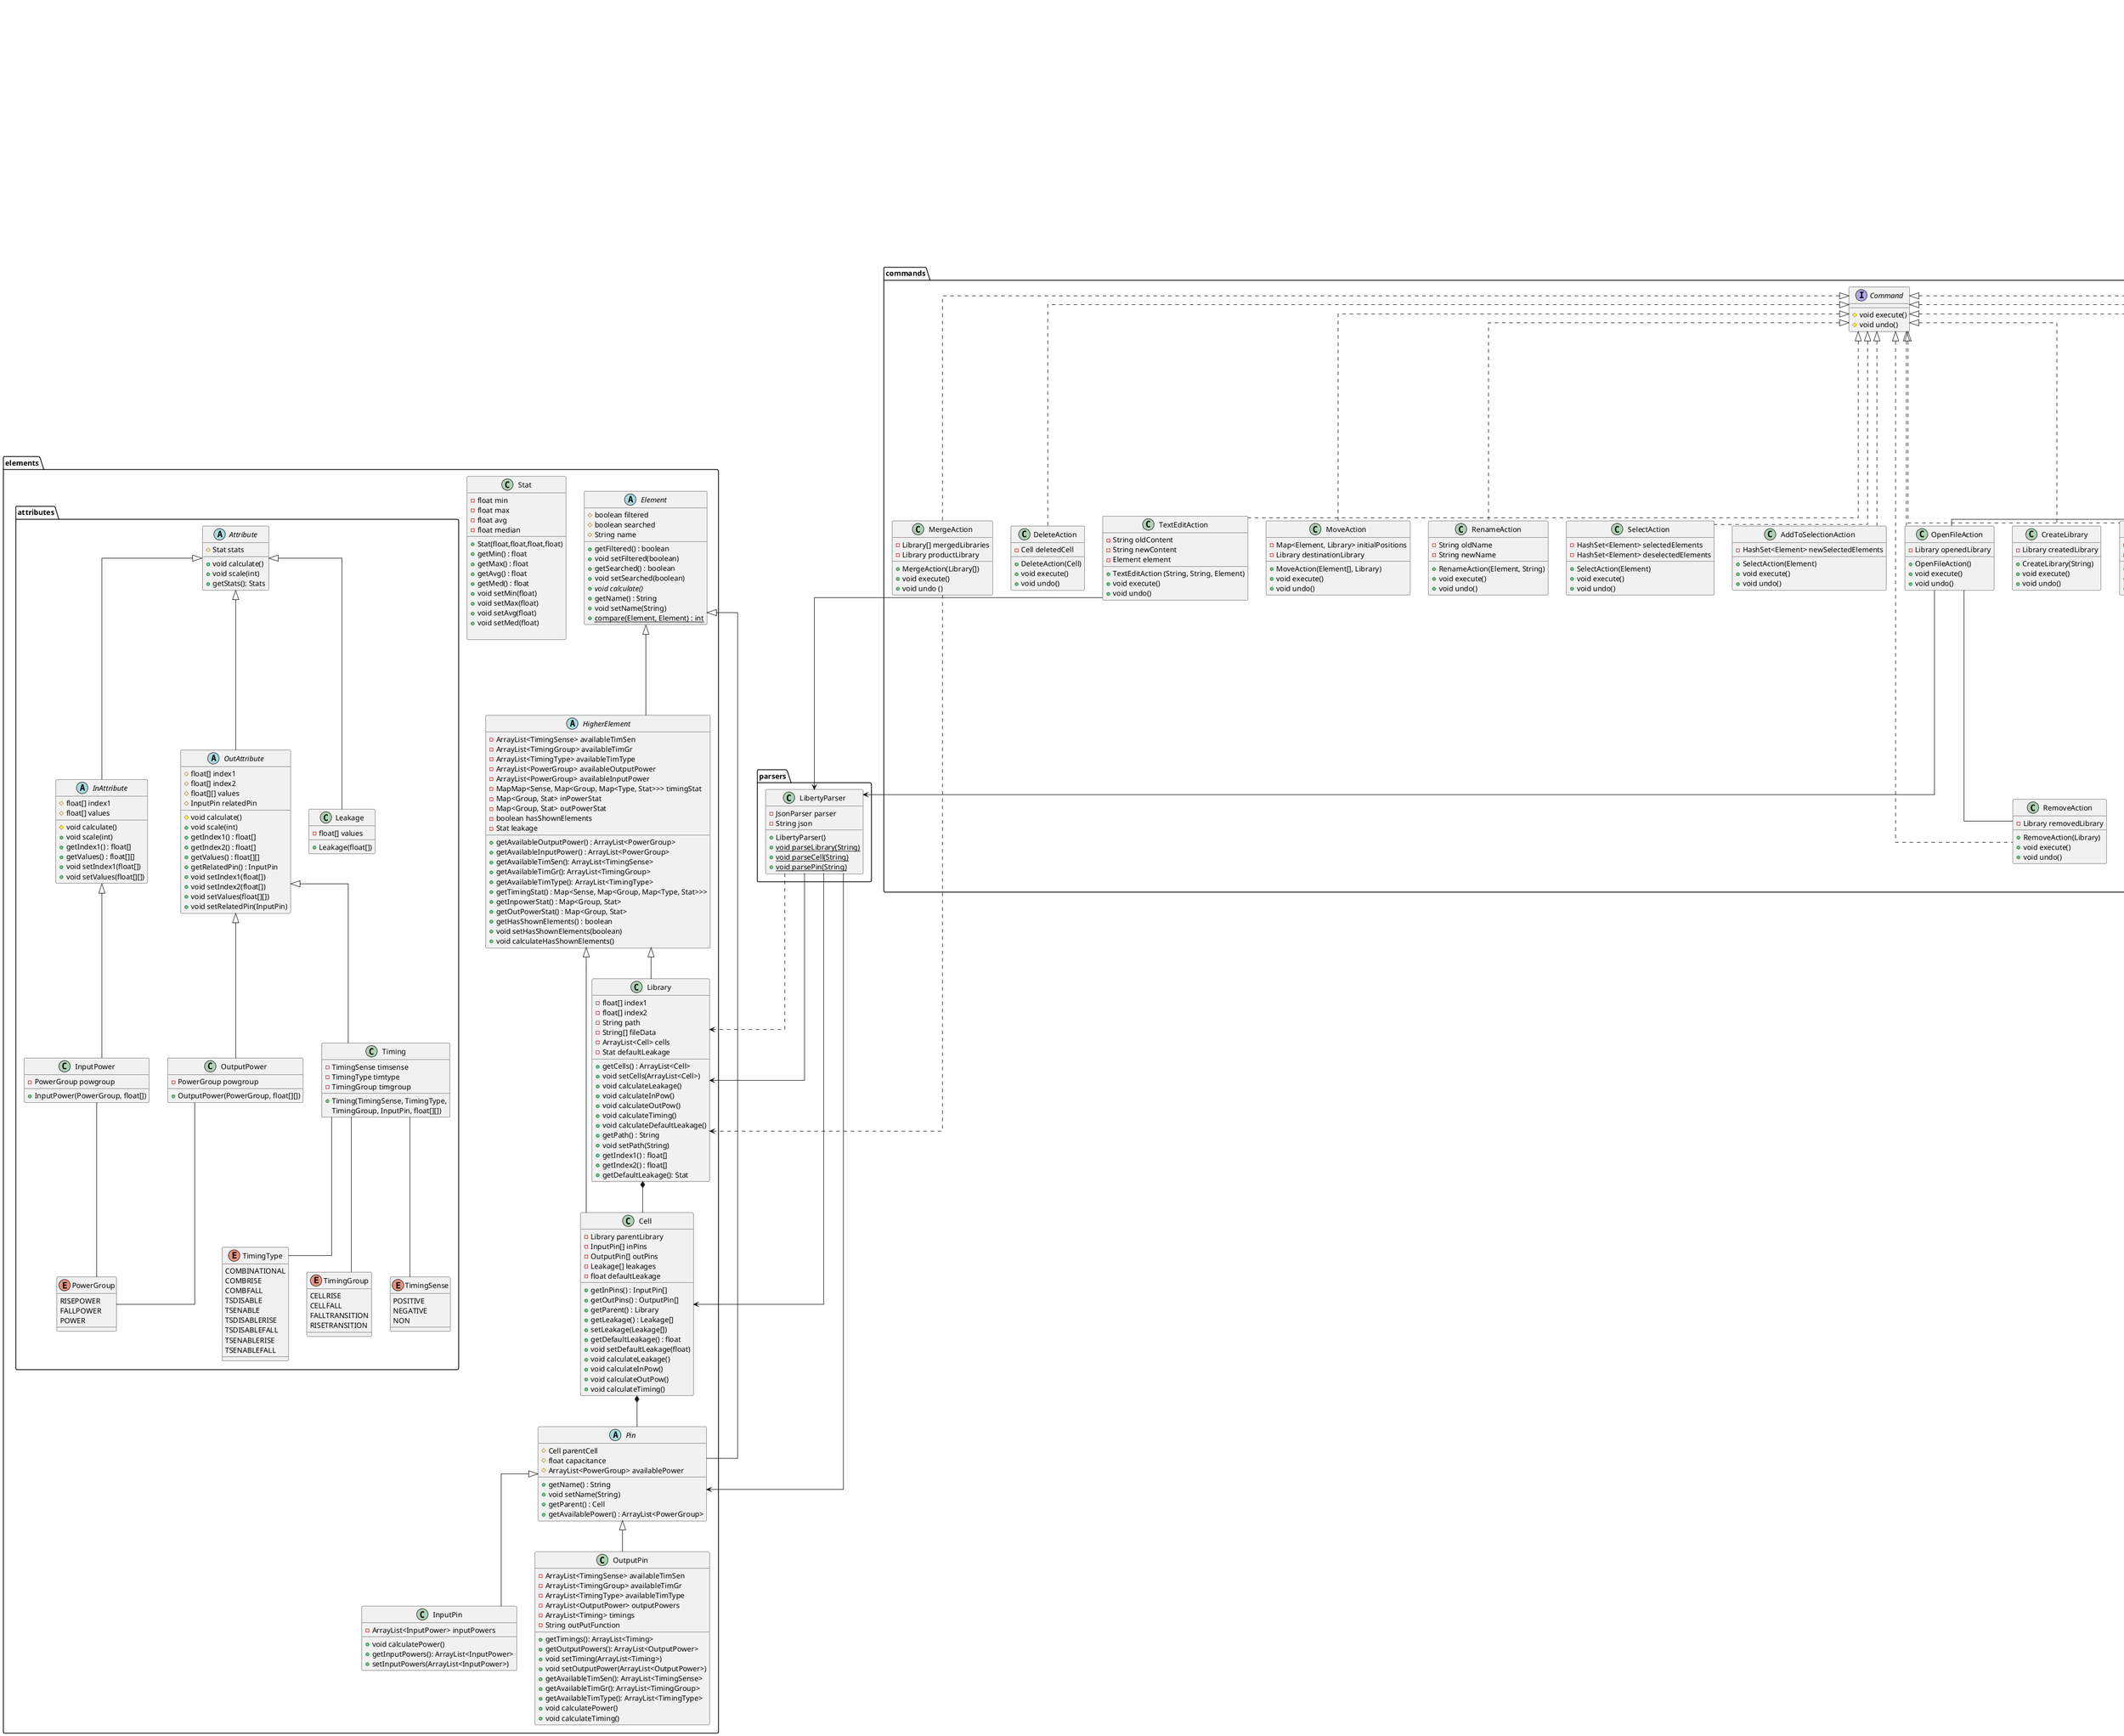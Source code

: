 @startuml Hallo
skinparam linetype ortho
!startsub DIAGRAM

/' package panelData{
    enum ElementType {
        LIBRARY
        CELL
        INPIN
        OUTPIN
    }
    enum AttributeType{
        OUTPOWER
        INPOWER
        DEFLEAKAGE
        LEAKAGE
        TIMING
        AREA
        CAPACITANCE
    }
    abstract class Panel{
        ElementType elementType
        String panelName
    }
    class TextEditor extends Panel{
        - Element element
        - String Content
        - String greyedBeforeContent
        - String greyedAfterContent
        __
        + search(String) : int
        + switchToElementView()
        + updateData()
    }
    interface GraphicImp{
        AttributeType attribute
        PowerGroup powgroup
        TimingGroup timgroup
        TimingType timtype
        TimingSense timsense
        Mode mode
        __
        {abstract} getData()
    }
    interface CompareView{
        __
        {abstract} void selectElement(Element)
        {abstract} void deselectElement(Element)
    }
    class CompareLibraryView extends Panel implements GraphicImp, CompareView{
        Element[] openedLibraries
        Library[] selectedLibraries
        __
        + void getData()
        + void selectElement(Element)
        + void deselectElement(Element)
    }
    class CompareCellPinView extends Panel implements GraphicImp, CompareView{
        Cell[] openedCells
        Element[] selectedElements
        __
        + void getData()
        + void selectElement(Element)
        + void deselectElement(Element)
    }
    class ElementView extends Panel implements GraphicImp{
        Element element
        __
        + void switchToTextEditor()
        + getData()
    }
}'/

package elements{
    class Stat {
        -float min 
        -float max
        -float avg
        -float median
        __
        + Stat(float,float,float,float)
        + getMin() : float
        + getMax() : float
        + getAvg() : float
        + getMed() : float
        + void setMin(float)
        + void setMax(float)
        + void setAvg(float)
        + void setMed(float)

    }
    package attributes {
        abstract class Attribute{ 
            # Stat stats
            __
            + void calculate()
            + void scale(int)
            + getStats(): Stats
        }
        abstract class InAttribute extends Attribute{ 
            # float[] index1
            # float[] values
            __
            # void calculate()
            + void scale(int)
            + getIndex1() : float[]
            + getValues() : float[][]
            + void setIndex1(float[])
            + void setValues(float[][])
        }
        abstract class OutAttribute extends Attribute{ 
            # float[] index1 
            # float[] index2
            # float[][] values
            # InputPin relatedPin
            __
            # void calculate()
            + void scale(int)
            + getIndex1() : float[]
            + getIndex2() : float[]
            + getValues() : float[][]
            + getRelatedPin() : InputPin
            + void setIndex1(float[])
            + void setIndex2(float[])
            + void setValues(float[][])
            + void setRelatedPin(InputPin)
        }
        enum TimingSense {
        POSITIVE
        NEGATIVE
        NON
        }
        enum TimingType {
        COMBINATIONAL
        COMBRISE
        COMBFALL
        TSDISABLE
        TSENABLE
        TSDISABLERISE
        TSDISABLEFALL
        TSENABLERISE
        TSENABLEFALL
        }
        enum TimingGroup {
        CELLRISE
        CELLFALL
        FALLTRANSITION
        RISETRANSITION
        }
        enum PowerGroup {
        RISEPOWER
        FALLPOWER
        POWER
        }
        class Timing extends OutAttribute {
            -TimingSense timsense
            -TimingType timtype
            -TimingGroup timgroup
            __
            + Timing(TimingSense, TimingType,
            TimingGroup, InputPin, float[][])
        }
        class InputPower extends InAttribute {
            -PowerGroup powgroup
            __
            + InputPower(PowerGroup, float[])
        }
        class OutputPower extends OutAttribute {
            -PowerGroup powgroup 
            __
            + OutputPower(PowerGroup, float[][])
        }
        class Leakage extends Attribute {
            - float[] values
            __
            + Leakage(float[])
        }
    }
    abstract class Element{
        # boolean filtered
        # boolean searched
        # String name
        __
        + getFiltered() : boolean
        + void setFiltered(boolean)
        + getSearched() : boolean
        + void setSearched(boolean)
        + {abstract} void calculate()
        + getName() : String
        + void setName(String)
        + {static} compare(Element, Element) : int
    }
    abstract class HigherElement extends Element{
        - ArrayList<TimingSense> availableTimSen
        - ArrayList<TimingGroup> availableTimGr
        - ArrayList<TimingType> availableTimType
        - ArrayList<PowerGroup> availableOutputPower
        - ArrayList<PowerGroup> availableInputPower
        - MapMap<Sense, Map<Group, Map<Type, Stat>>> timingStat
        - Map<Group, Stat> inPowerStat
        - Map<Group, Stat> outPowerStat
        - boolean hasShownElements
        - Stat leakage
        __
        + getAvailableOutputPower() : ArrayList<PowerGroup>
        + getAvailableInputPower() : ArrayList<PowerGroup>
        + getAvailableTimSen(): ArrayList<TimingSense>
        + getAvailableTimGr(): ArrayList<TimingGroup>
        + getAvailableTimType(): ArrayList<TimingType>
        + getTimingStat() : Map<Sense, Map<Group, Map<Type, Stat>>>
        + getInpowerStat() : Map<Group, Stat>
        + getOutPowerStat() : Map<Group, Stat>
        + getHasShownElements() : boolean
        + void setHasShownElements(boolean)
        + void calculateHasShownElements()
    }
    class Library extends HigherElement{
        - float[] index1
        - float[] index2
        - String path
        - String[] fileData
        - ArrayList<Cell> cells
        - Stat defaultLeakage
        __
        + getCells() : ArrayList<Cell>
        + void setCells(ArrayList<Cell>)
        + void calculateLeakage()
        + void calculateInPow()
        + void calculateOutPow()
        + void calculateTiming()
        + void calculateDefaultLeakage()
        + getPath() : String
        + void setPath(String)
        + getIndex1() : float[]
        + getIndex2() : float[]
        + getDefaultLeakage(): Stat
    }
    class Cell extends HigherElement{
        - Library parentLibrary
        - InputPin[] inPins
        - OutputPin[] outPins
        - Leakage[] leakages
        - float defaultLeakage
        __
        + getInPins() : InputPin[]
        + getOutPins() : OutputPin[]
        + getParent() : Library
        + getLeakage() : Leakage[]
        + setLeakage(Leakage[])
        + getDefaultLeakage() : float
        + void setDefaultLeakage(float)
        + void calculateLeakage()
        + void calculateInPow()
        + void calculateOutPow()
        + void calculateTiming()
    }
    abstract class Pin extends Element{
        # Cell parentCell
        # float capacitance
        # ArrayList<PowerGroup> availablePower
        __
        + getName() : String
        + void setName(String)
        + getParent() : Cell
        + getAvailablePower() : ArrayList<PowerGroup>
    }
    class InputPin{
        - ArrayList<InputPower> inputPowers
        __
        + void calculatePower()
        + getInputPowers(): ArrayList<InputPower>
        + setInputPowers(ArrayList<InputPower>)
    }
    class OutputPin{
        - ArrayList<TimingSense> availableTimSen
        - ArrayList<TimingGroup> availableTimGr
        - ArrayList<TimingType> availableTimType
        - ArrayList<OutputPower> outputPowers
        - ArrayList<Timing> timings
        - String outPutFunction
        __
        + getTimings(): ArrayList<Timing>
        + getOutputPowers(): ArrayList<OutputPower>
        + void setTiming(ArrayList<Timing>)
        + void setOutputPower(ArrayList<OutputPower>)
        + getAvailableTimSen(): ArrayList<TimingSense>
        + getAvailableTimGr(): ArrayList<TimingGroup>
        + getAvailableTimType(): ArrayList<TimingType>
        + void calculatePower()
        + void calculateTiming()
    }
}


package exceptions{
    interface Exception
    class InvalidComparisonException
    class InvalidFileFormatException
    class ExceedingFileSizeException
    class TooManySelectedException
    class TooManyPanelsOpenedException
    class InvalidArgumentException
    class InvalidNameException
}
package commands{
    interface Command{
        __
        # void execute()
        # void undo()
    }
    class ActionHistory{
        - Command[] actions
        - Command[] undoneActions
        - int undoNumber
        __
        + void setUndoNumber(int)
        - void resetUndoneActions()
        + void addAction(Command)
        + void resetActions()
        + getLatestActions() : Command
    }
    class CreateLibrary implements Command{
        - Library createdLibrary
        __
        + CreateLibrary(String)
        + void execute()
        + void undo()
    }
    class ScaleAction implements Command{
        - Attribute attribute
        - float scale
        __
        + ScaleAction(Attribute, float)
        + void execute()
        + void undo()
    }
    
    class RemoveFilterAction implements Command{
        - Filter removedFilter
        __
        + RemoveFilterAction(Filter)
        + execute()
        + undo()
    }
    class AddFilterAction implements Command{
        - Filter addedFilter
        __
        + AddFilterAction(Filter)
        + execute()
        + undo()
    }
    class TextEditAction implements Command{
        - String oldContent
        - String newContent
        - Element element
        __
        + TextEditAction (String, String, Element)
        + void execute()
        + void undo()
    }
    class UndoAction implements Command{
        __
        + UndoAction()
        + void execute()
        + coid undo()
    }
    class MergeAction implements Command{
        - Library[] mergedLibraries
        - Library productLibrary
        __
        + MergeAction(Library[])
        + void execute()
        + void undo ()
    }
    class DeleteAction implements Command{
        - Cell deletedCell
        __
        + DeleteAction(Cell)
        + void execute()
        + void undo()
    }
    class RemoveAction implements Command{
        - Library removedLibrary
        __
        + RemoveAction(Library)
        + void execute()
        + void undo()
    }
    class MoveAction implements Command{
        - Map<Element, Library> initialPositions
        - Library destinationLibrary
        __
        + MoveAction(Element[], Library)
        + void execute()
        + void undo()
    }
    class RenameAction implements Command{
        - String oldName
        - String newName
        __
        + RenameAction(Element, String)
        + void execute()
        + void undo()
    }
    class SelectAction implements Command{
        - HashSet<Element> selectedElements
        - HashSet<Element> deselectedElements
        __
        + SelectAction(Element)
        + void execute()
        + void undo()
    }
    class AddToSelectionAction implements Command{
        - HashSet<Element> newSelectedElements
        __
        + SelectAction(Element)
        + void execute()
        + void undo()
    }
    class OpenFileAction implements Command {
        - Library openedLibrary
        __
        + OpenFileAction()
        + void execute()
        + void undo()
    }
    OpenFileAction -- RemoveAction
    /'class SelectStatAction implements Command{
        __
        + SelectStatAction(String)
        + void execute()
        + void undo()
    }
    class SelectDropdownAction implements Command {
        + SelectDropdownAction(String)
        + void execute()
        + void undo()
    }
    class SelectCompareAction implements Command {
        + SelectCompareAction(Element)
        + void execute()
        + void undo()
    }
    '/
}


package parsers { 
    class LibertyParser {
    - JsonParser parser
    - String json
    __
    + LibertyParser()
    + {static} void parseLibrary(String)
    + {static} void parseCell(String)
    + {static} void parsePin(String)
    }
}
package compilers {
    interface Compiler{
    __
    + {Static} compile(Pin): String
    + {Static} compile(Cell): String
    + {Static} compile(Library): String
    }
    class CSVCompiler implements Compiler{
    __
    + CSVCompiler()
    + {Static} compile(Pin): String
    + {Static} compile(Cell): String
    + {Static} compile(Library): String
    }
    class LibertyCompiler implements Compiler{
    + LibertyCompiler()
    + {Static} compile(Pin): String
    + {Static} compile(Cell): String
    + {Static} compile(Library): String
    }
}

package project {
    class Model {
        - {static} Model instance = new Model()
        - Project currentProject
        - Settings currentSettings
        - Shortcuts currentShortcuts
        __
        - Model()
        + {static} Model getInstance()
        + Project getCurrentProject()
        + void loadProject()
        + void saveProject()
        + Settings getCurrentSettings()
        + void saveSettings()
        + void resetSettings()
        + Shortcuts getCurrentShortcuts()
        + void saveShortcuts()
        + void resetShorcuts()
        + notify()
    }
    class Project {
    - ArrayList<Library> libraries
    - HashSet<Element> selectedElements
    - HashSet<Element> openedInTextElements
    __
    + Project()
    + notify()
    + getLibraries() : ArrayList<Library>
    + getSelectedElements(): HashSet<Element>
    + getOpenedInTextElements(): HashSet<Element>
    + setLibraries() : ArrayList<Library> 
    + setSelectedElements(): HashSet<Element>
    + setOpenedInTextElements(): HashSet<Element>
    + {static} void saveLibrary(Library)
    + {static} void saveLibraryAs(Library)
    + {static} void saveAsCSV(Element)
    }
    class FileManager{
        + openFile(): File
        + openFile(String): File
        + void saveFile(String, String[])
        + void saveFile(String, String, String)
    }
    class Interpolator{
        __
        + Interpolator()
        + {static} float[] interpolate(float[], float[], float[])
        + {static} float[][] bicubicInterpolate(float[], float[], float[][], float[], float[])
    }
enum LanguageEnum{
        ENGLISH
        DEUTSCH
        TURK
        SHQIP
        FRANCAIS
    }
    enum ColorThemeEnum{
        Theme1
        Theme2
        Theme3
        ANDSOON
    }
    class Settings{
        - Language currentlanguage
        - ColorTheme colors
        - String FontType
        - int FontSize
        - int barCount
        - int undoCount
        - boolean editorOpenedFirst
        __
        + Settings()
        + void setLanguage(LanguageEnum)
        + void setColorTheme(ColorThemeEnum)
        + void setFontType(String)
        + void setFontSize(int)
        + void setBarCount(int)
        + void setUndoCount(int)
        + void setEditorOpenedFirst(boolean)
        + getLanguage() : LanguageEnum
        + getColorTheme() : ColorThemeEnum
        + getFontType() : String
        + getFontSize() : int
        + getBarCount() : int
        + getUndoCount() : int
        + getEditorOpenedFirst(): boolean
        - void notify()
    }
    LanguageEnum -- Settings
    ColorThemeEnum -- Settings
    class ColorTheme{
        - int[] colors
        __
        + getColors(): int[]
    }
    class Language{
        - String appname
        - String[] elements
        - String[] menus
        - String[] methods
        - String[] attributes
        - String[] text
        __
        + getAppname(): String
        + getElements(): String[]
        + getMenus(): String[]
        + getMethods(): String[]
        + getAttributes(): String[]
        + gettext(): String[]
    }
    Settings *-- ColorTheme
    Settings *-- Language
    class Shortcuts{
    - HashMap<KeyStroke, COMMAND> commands
    __
    + void setKey(Keystroke, Action)
    + void removeKey(Keystroke)
    + void getKeys()
    + Action getActions(Keystroke)
    }
    enum Operation{
        LESS
        EQUAL
        BIGGER
    }
    enum Mode{
        MAX
        MIN
        AVG
        MED
    }
    class Filter{
        - {static} ArrayList<Filter> filters
        - Attribute attribute
        - Mode mode
        - float value
        - Operation operation
        __
        + Filter(Attribute, Mode, float,
        Operation)
        + {static} void filter()
        + {static} void saveDefaultFilters()
        + {static} void loadDefaultFilters()
    }
}
Project --> Compiler
Project --> CSVCompiler
Model --> Settings
Model --> Shortcuts
Model --> FileManager
Filter --> FileManager
MergeAction ..> Library 
LibertyParser ..> Library
Project --* Model
TextEditAction --> LibertyParser
LibertyParser --> Library
LibertyParser --> Cell
LibertyParser --> Pin
/'SelectDropdownAction --> Attribute
SelectStatAction --> Attribute '/
OpenFileAction --> FileManager
OpenFileAction --> LibertyParser
UndoAction --> ActionHistory
Filter <-- AddFilterAction
Filter <-- RemoveFilterAction
Pin <|-- InputPin
Pin <|-- OutputPin
Operation -- Filter
Mode -- Filter
TimingSense -- Timing
TimingType -- Timing
TimingGroup -- Timing
PowerGroup -- OutputPower
PowerGroup -- InputPower
Library *-- Cell
Cell *-- Pin
Exception <|.. InvalidComparisonException 
Exception <|.. InvalidFileFormatException
Exception <|.. ExceedingFileSizeException
Exception <|.. TooManyPanelsOpenedException
Exception <|.. TooManySelectedException
Exception <|.. InvalidNameException
Exception <|.. InvalidArgumentException
!endsub

/' project -[hidden]> compiler
compiler -[hidden]-> parser
parser -[hidden]> element
project-[hidden]> commands '/
OutputPower -[hidden]> InputPower
InputPower -[hidden]-> PowerGroup
Timing -[hidden]-> TimingType
Timing -[hidden]-> TimingSense
Timing -[hidden]-> TimingGroup
@enduml
